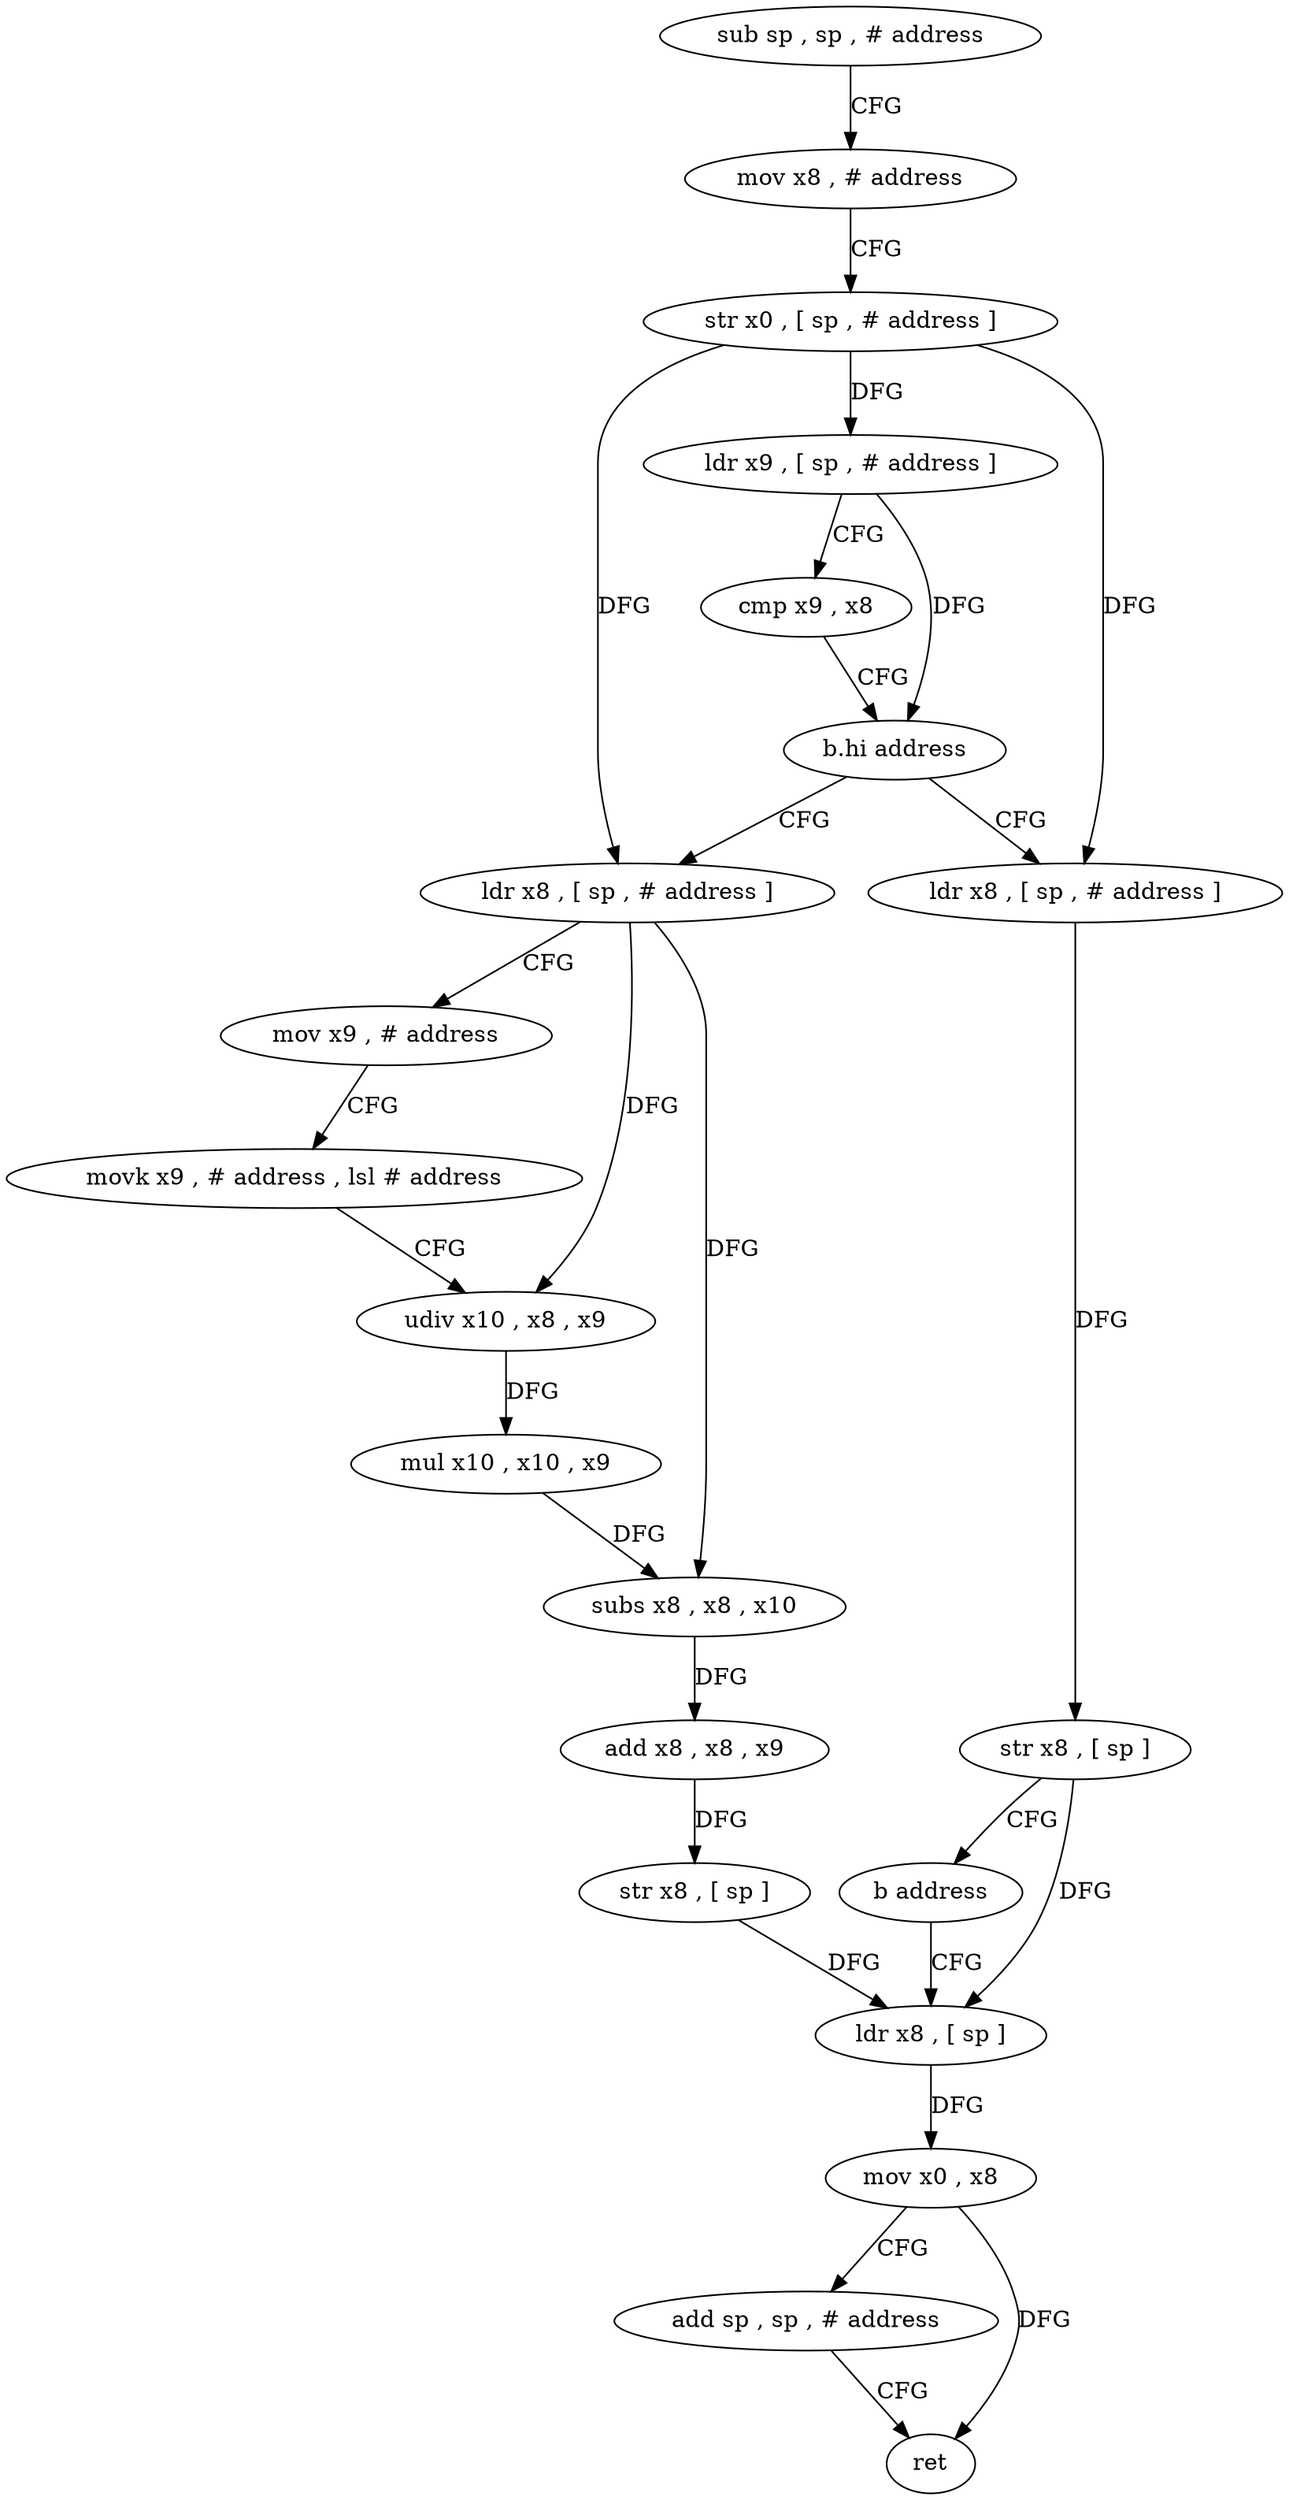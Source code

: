 digraph "func" {
"4210440" [label = "sub sp , sp , # address" ]
"4210444" [label = "mov x8 , # address" ]
"4210448" [label = "str x0 , [ sp , # address ]" ]
"4210452" [label = "ldr x9 , [ sp , # address ]" ]
"4210456" [label = "cmp x9 , x8" ]
"4210460" [label = "b.hi address" ]
"4210476" [label = "ldr x8 , [ sp , # address ]" ]
"4210464" [label = "ldr x8 , [ sp , # address ]" ]
"4210480" [label = "mov x9 , # address" ]
"4210484" [label = "movk x9 , # address , lsl # address" ]
"4210488" [label = "udiv x10 , x8 , x9" ]
"4210492" [label = "mul x10 , x10 , x9" ]
"4210496" [label = "subs x8 , x8 , x10" ]
"4210500" [label = "add x8 , x8 , x9" ]
"4210504" [label = "str x8 , [ sp ]" ]
"4210508" [label = "ldr x8 , [ sp ]" ]
"4210468" [label = "str x8 , [ sp ]" ]
"4210472" [label = "b address" ]
"4210512" [label = "mov x0 , x8" ]
"4210516" [label = "add sp , sp , # address" ]
"4210520" [label = "ret" ]
"4210440" -> "4210444" [ label = "CFG" ]
"4210444" -> "4210448" [ label = "CFG" ]
"4210448" -> "4210452" [ label = "DFG" ]
"4210448" -> "4210476" [ label = "DFG" ]
"4210448" -> "4210464" [ label = "DFG" ]
"4210452" -> "4210456" [ label = "CFG" ]
"4210452" -> "4210460" [ label = "DFG" ]
"4210456" -> "4210460" [ label = "CFG" ]
"4210460" -> "4210476" [ label = "CFG" ]
"4210460" -> "4210464" [ label = "CFG" ]
"4210476" -> "4210480" [ label = "CFG" ]
"4210476" -> "4210488" [ label = "DFG" ]
"4210476" -> "4210496" [ label = "DFG" ]
"4210464" -> "4210468" [ label = "DFG" ]
"4210480" -> "4210484" [ label = "CFG" ]
"4210484" -> "4210488" [ label = "CFG" ]
"4210488" -> "4210492" [ label = "DFG" ]
"4210492" -> "4210496" [ label = "DFG" ]
"4210496" -> "4210500" [ label = "DFG" ]
"4210500" -> "4210504" [ label = "DFG" ]
"4210504" -> "4210508" [ label = "DFG" ]
"4210508" -> "4210512" [ label = "DFG" ]
"4210468" -> "4210472" [ label = "CFG" ]
"4210468" -> "4210508" [ label = "DFG" ]
"4210472" -> "4210508" [ label = "CFG" ]
"4210512" -> "4210516" [ label = "CFG" ]
"4210512" -> "4210520" [ label = "DFG" ]
"4210516" -> "4210520" [ label = "CFG" ]
}
